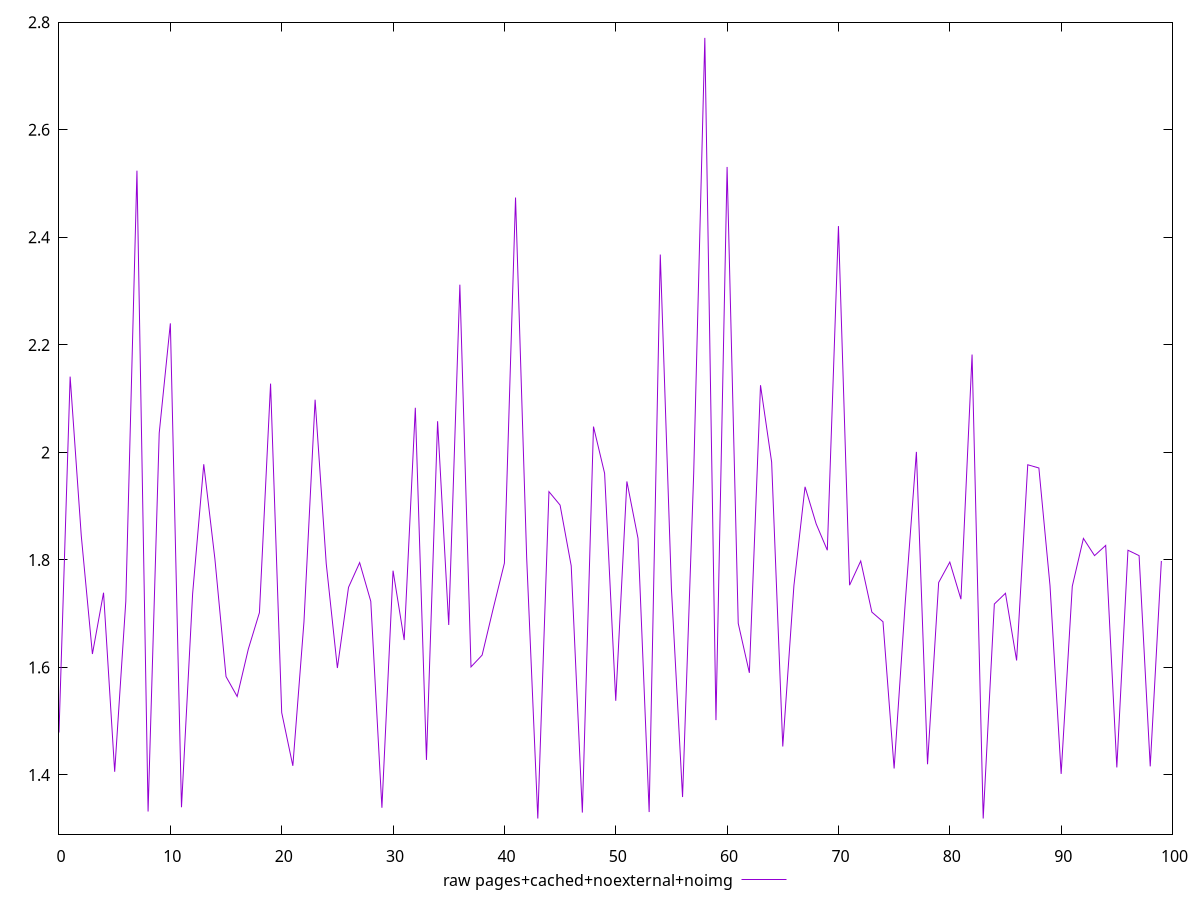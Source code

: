 $_rawPagesCachedNoexternalNoimg <<EOF
1.4789999999999999
2.141
1.845
1.625
1.7389999999999999
1.4060000000000001
1.723
2.524
1.332
2.036
2.2399999999999998
1.3399999999999999
1.7369999999999999
1.978
1.8019999999999998
1.583
1.5459999999999998
1.6340000000000001
1.7020000000000002
2.1279999999999997
1.516
1.417
1.6849999999999998
2.0980000000000003
1.793
1.5990000000000002
1.749
1.795
1.723
1.339
1.78
1.651
2.083
1.428
2.058
1.6789999999999998
2.3120000000000003
1.601
1.623
1.71
1.7939999999999998
2.4739999999999998
1.804
1.319
1.927
1.902
1.7889999999999997
1.3299999999999998
2.048
1.961
1.5379999999999998
1.946
1.84
1.331
2.3680000000000003
1.7469999999999999
1.359
1.961
2.7710000000000004
1.502
2.531
1.6820000000000002
1.59
2.125
1.9819999999999998
1.4529999999999998
1.752
1.936
1.867
1.8179999999999998
2.421
1.753
1.7979999999999998
1.703
1.6849999999999998
1.412
1.721
2.0010000000000003
1.42
1.758
1.7959999999999998
1.727
2.182
1.319
1.718
1.738
1.613
1.9770000000000003
1.9709999999999999
1.752
1.4020000000000001
1.7510000000000001
1.8399999999999999
1.808
1.827
1.414
1.8179999999999998
1.8079999999999998
1.416
1.7979999999999998
EOF
set key outside below
set terminal pngcairo
set output "report_00006_2020-11-02T20-21-41.718Z/server-response-time/pages+cached+noexternal+noimg//raw.png"
set yrange [1.28996:2.8000400000000005]
plot $_rawPagesCachedNoexternalNoimg title "raw pages+cached+noexternal+noimg" with line ,